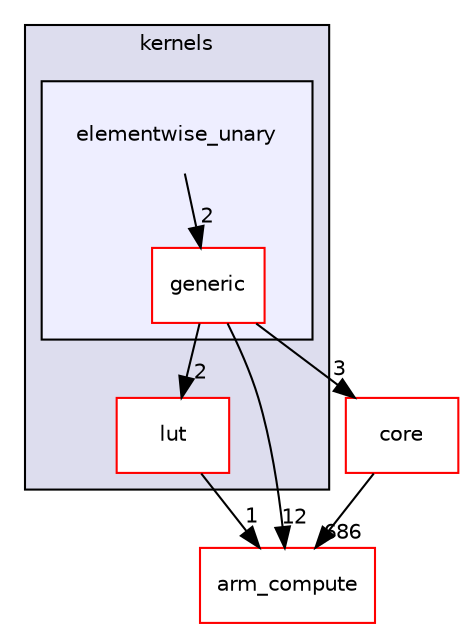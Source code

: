 digraph "src/cpu/kernels/elementwise_unary" {
  compound=true
  node [ fontsize="10", fontname="Helvetica"];
  edge [ labelfontsize="10", labelfontname="Helvetica"];
  subgraph clusterdir_1de7bcbbdec2bf3559cb3c688662d4f5 {
    graph [ bgcolor="#ddddee", pencolor="black", label="kernels" fontname="Helvetica", fontsize="10", URL="dir_1de7bcbbdec2bf3559cb3c688662d4f5.xhtml"]
  dir_a5a25de4bd483a211edd2f30cef0dda2 [shape=box label="lut" fillcolor="white" style="filled" color="red" URL="dir_a5a25de4bd483a211edd2f30cef0dda2.xhtml"];
  subgraph clusterdir_7b986f77a4cb09adf01d2578e4ce937d {
    graph [ bgcolor="#eeeeff", pencolor="black", label="" URL="dir_7b986f77a4cb09adf01d2578e4ce937d.xhtml"];
    dir_7b986f77a4cb09adf01d2578e4ce937d [shape=plaintext label="elementwise_unary"];
  dir_15acb9606a67b692f1c5b11ae176d45d [shape=box label="generic" fillcolor="white" style="filled" color="red" URL="dir_15acb9606a67b692f1c5b11ae176d45d.xhtml"];
  }
  }
  dir_214608ef36d61442cb2b0c1c4e9a7def [shape=box label="arm_compute" fillcolor="white" style="filled" color="red" URL="dir_214608ef36d61442cb2b0c1c4e9a7def.xhtml"];
  dir_aebb8dcc11953d78e620bbef0b9e2183 [shape=box label="core" fillcolor="white" style="filled" color="red" URL="dir_aebb8dcc11953d78e620bbef0b9e2183.xhtml"];
  dir_15acb9606a67b692f1c5b11ae176d45d->dir_214608ef36d61442cb2b0c1c4e9a7def [headlabel="12", labeldistance=1.5 headhref="dir_000440_000000.xhtml"];
  dir_15acb9606a67b692f1c5b11ae176d45d->dir_aebb8dcc11953d78e620bbef0b9e2183 [headlabel="3", labeldistance=1.5 headhref="dir_000440_000017.xhtml"];
  dir_15acb9606a67b692f1c5b11ae176d45d->dir_a5a25de4bd483a211edd2f30cef0dda2 [headlabel="2", labeldistance=1.5 headhref="dir_000440_000395.xhtml"];
  dir_a5a25de4bd483a211edd2f30cef0dda2->dir_214608ef36d61442cb2b0c1c4e9a7def [headlabel="1", labeldistance=1.5 headhref="dir_000395_000000.xhtml"];
  dir_7b986f77a4cb09adf01d2578e4ce937d->dir_15acb9606a67b692f1c5b11ae176d45d [headlabel="2", labeldistance=1.5 headhref="dir_000387_000440.xhtml"];
  dir_aebb8dcc11953d78e620bbef0b9e2183->dir_214608ef36d61442cb2b0c1c4e9a7def [headlabel="686", labeldistance=1.5 headhref="dir_000017_000000.xhtml"];
}
